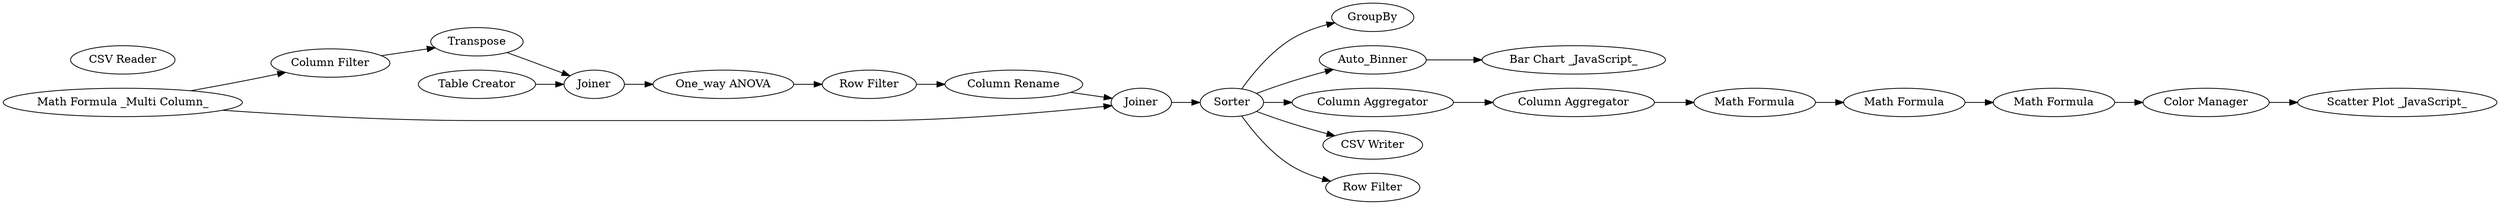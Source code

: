 digraph {
	1 [label=GroupBy]
	9 [label="Scatter Plot _JavaScript_"]
	10 [label="CSV Reader"]
	11 [label="Math Formula _Multi Column_"]
	583 [label=Transpose]
	584 [label="Column Filter"]
	585 [label="Table Creator"]
	586 [label=Joiner]
	587 [label="One_way ANOVA"]
	590 [label="Row Filter"]
	591 [label=Joiner]
	597 [label="Color Manager"]
	598 [label=Sorter]
	599 [label=Auto_Binner]
	600 [label="Bar Chart _JavaScript_"]
	601 [label="Math Formula"]
	602 [label="Column Rename"]
	12 [label="Math Formula"]
	594 [label="Column Aggregator"]
	595 [label="Column Aggregator"]
	596 [label="Math Formula"]
	604 [label="CSV Writer"]
	605 [label="Row Filter"]
	12 -> 596
	594 -> 595
	595 -> 12
	11 -> 584
	11 -> 591
	583 -> 586
	584 -> 583
	585 -> 586
	586 -> 587
	587 -> 590
	590 -> 602
	591 -> 598
	597 -> 9
	598 -> 599
	598 -> 604
	598 -> 605
	598 -> 594
	598 -> 1
	599 -> 600
	601 -> 597
	602 -> 591
	596 -> 601
	rankdir=LR
}
